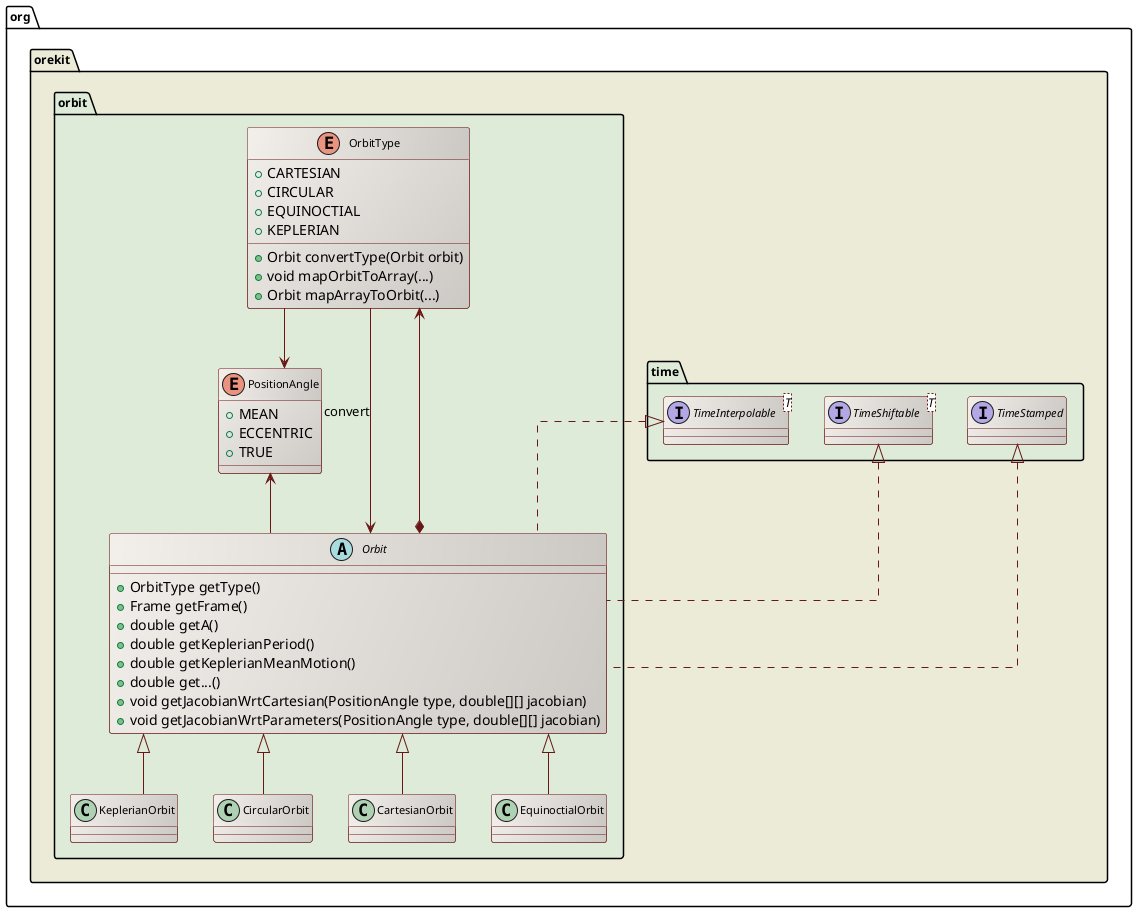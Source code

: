 ' Copyright 2002-2021 CS GROUP
' Licensed to CS GROUP (CS) under one or more
' contributor license agreements.  See the NOTICE file distributed with
' this work for additional information regarding copyright ownership.
' CS licenses this file to You under the Apache License, Version 2.0
' (the "License"); you may not use this file except in compliance with
' the License.  You may obtain a copy of the License at
'
'   http://www.apache.org/licenses/LICENSE-2.0
'
' Unless required by applicable law or agreed to in writing, software
' distributed under the License is distributed on an "AS IS" BASIS,
' WITHOUT WARRANTIES OR CONDITIONS OF ANY KIND, either express or implied.
' See the License for the specific language governing permissions and
' limitations under the License.

@startuml

  skinparam svek                  true
  skinparam ClassBackgroundColor  #F3EFEB/CCC9C5
  skinparam ClassArrowColor       #691616
  skinparam ClassBorderColor      #691616
  skinparam NoteBackgroundColor   #F3EFEB
  skinparam NoteBorderColor       #691616
  skinparam NoteFontColor         #691616
  skinparam ClassFontSize         11
  skinparam PackageFontSize       12
  skinparam linetype              ortho

  package org.orekit #ECEBD8 {

    package time #DDEBD8 {
      interface TimeStamped
      interface "TimeShiftable<T>" as TimeShiftable_T_
      interface "TimeInterpolable<T>" as TimeInterpolable_T_
    }

    package orbit #DDEBD8 {
      class KeplerianOrbit
      class CircularOrbit
      class CartesianOrbit
      class EquinoctialOrbit

      enum OrbitType {
        +CARTESIAN
        +CIRCULAR
        +EQUINOCTIAL
        +KEPLERIAN
        +Orbit convertType(Orbit orbit)
        +void mapOrbitToArray(...)
        +Orbit mapArrayToOrbit(...)
      }

      enum PositionAngle {
        +MEAN
        +ECCENTRIC
        +TRUE
      }

      abstract class Orbit {
        +OrbitType getType()
        +Frame getFrame()
        +double getA()
        +double getKeplerianPeriod()
        +double getKeplerianMeanMotion()
        +double get...()
        +void getJacobianWrtCartesian(PositionAngle type, double[][] jacobian)
        +void getJacobianWrtParameters(PositionAngle type, double[][] jacobian)
      }

      OrbitType     -->   Orbit : convert
      OrbitType     <--*  Orbit
      PositionAngle <--   Orbit
      OrbitType     -->   PositionAngle
      Orbit         <|--  KeplerianOrbit
      Orbit         <|--  CircularOrbit
      Orbit         <|--  CartesianOrbit
      Orbit         <|--  EquinoctialOrbit

    }

  }

  TimeStamped         <|.. Orbit
  TimeShiftable_T_    <|.. Orbit
  TimeInterpolable_T_ <|.. Orbit

@enduml
